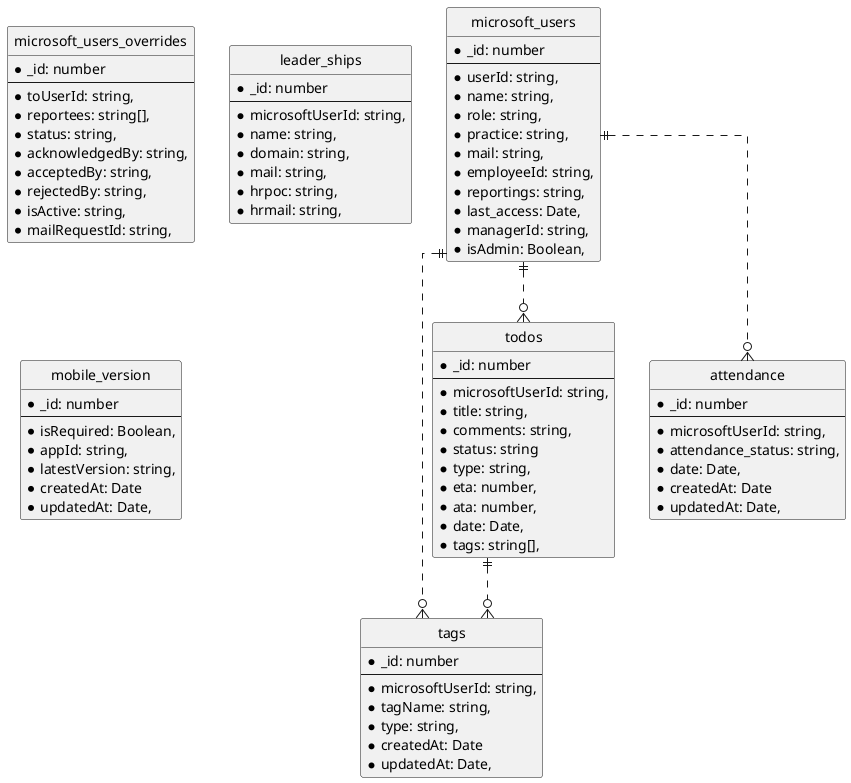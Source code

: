 @startuml ER Diagram
' hide the spot
hide circle

' avoid problems with angled crows feet
skinparam linetype ortho

entity microsoft_users{
    *_id: number
    --
    *userId: string,
    *name: string,
    *role: string,
    *practice: string,
    *mail: string,
    *employeeId: string,
    *reportings: string,
    *last_access: Date,
    *managerId: string,
    *isAdmin: Boolean,
}

entity microsoft_users_overrides{
    *_id: number
    --
    *toUserId: string,
    *reportees: string[],
    *status: string,
    *acknowledgedBy: string,
    *acceptedBy: string,
    *rejectedBy: string,
    *isActive: string,
    *mailRequestId: string,
}

entity leader_ships{
    *_id: number
    --
    *microsoftUserId: string,
    *name: string,
    *domain: string,
    *mail: string,
    *hrpoc: string,
    *hrmail: string,
}

entity tags{
    *_id: number
    --
    *microsoftUserId: string,
    *tagName: string,
    *type: string,
    *createdAt: Date 
    *updatedAt: Date,
}

entity todos{
    *_id: number
    --
    *microsoftUserId: string,
    *title: string,
    *comments: string,
    *status: string 
    *type: string,
    *eta: number,
    *ata: number,
    *date: Date,
    *tags: string[],
}

entity attendance{
    *_id: number
    --
    *microsoftUserId: string,
    *attendance_status: string,
    *date: Date,
    *createdAt: Date 
    *updatedAt: Date,
}

entity mobile_version{
    *_id: number
    --
    *isRequired: Boolean,
    *appId: string,
    *latestVersion: string,
    *createdAt: Date 
    *updatedAt: Date,
}

microsoft_users ||..o{ todos
microsoft_users ||..o{ tags
microsoft_users ||..o{ attendance
todos ||..o{ tags


@enduml
